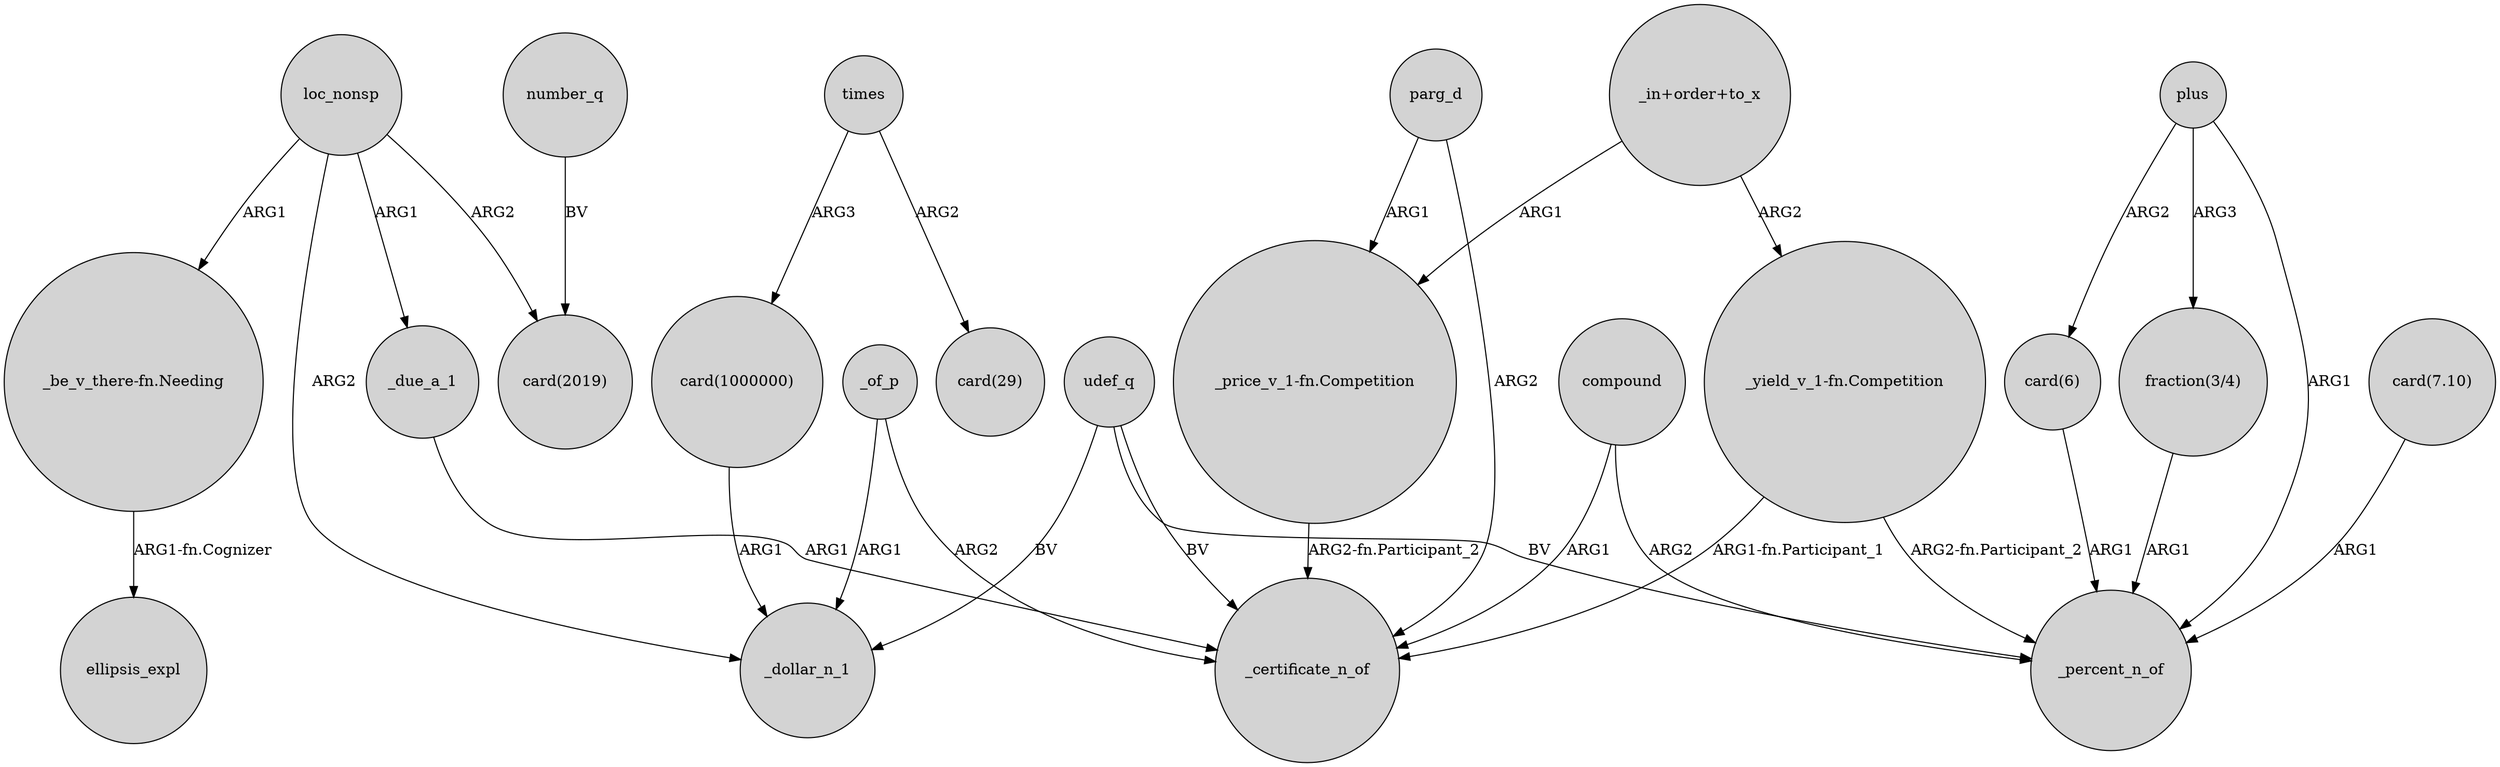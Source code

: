 digraph {
	node [shape=circle style=filled]
	_of_p -> _dollar_n_1 [label=ARG1]
	_due_a_1 -> _certificate_n_of [label=ARG1]
	compound -> _certificate_n_of [label=ARG1]
	loc_nonsp -> _dollar_n_1 [label=ARG2]
	loc_nonsp -> "card(2019)" [label=ARG2]
	"card(7.10)" -> _percent_n_of [label=ARG1]
	_of_p -> _certificate_n_of [label=ARG2]
	times -> "card(1000000)" [label=ARG3]
	udef_q -> _certificate_n_of [label=BV]
	plus -> "card(6)" [label=ARG2]
	number_q -> "card(2019)" [label=BV]
	"_in+order+to_x" -> "_price_v_1-fn.Competition" [label=ARG1]
	plus -> _percent_n_of [label=ARG1]
	"card(6)" -> _percent_n_of [label=ARG1]
	"_in+order+to_x" -> "_yield_v_1-fn.Competition" [label=ARG2]
	udef_q -> _percent_n_of [label=BV]
	compound -> _percent_n_of [label=ARG2]
	parg_d -> _certificate_n_of [label=ARG2]
	"_price_v_1-fn.Competition" -> _certificate_n_of [label="ARG2-fn.Participant_2"]
	"_yield_v_1-fn.Competition" -> _percent_n_of [label="ARG2-fn.Participant_2"]
	udef_q -> _dollar_n_1 [label=BV]
	"card(1000000)" -> _dollar_n_1 [label=ARG1]
	"_yield_v_1-fn.Competition" -> _certificate_n_of [label="ARG1-fn.Participant_1"]
	loc_nonsp -> _due_a_1 [label=ARG1]
	"_be_v_there-fn.Needing" -> ellipsis_expl [label="ARG1-fn.Cognizer"]
	"fraction(3/4)" -> _percent_n_of [label=ARG1]
	loc_nonsp -> "_be_v_there-fn.Needing" [label=ARG1]
	plus -> "fraction(3/4)" [label=ARG3]
	parg_d -> "_price_v_1-fn.Competition" [label=ARG1]
	times -> "card(29)" [label=ARG2]
}
